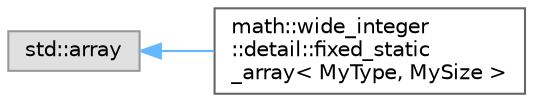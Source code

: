 digraph "Graphical Class Hierarchy"
{
 // LATEX_PDF_SIZE
  bgcolor="transparent";
  edge [fontname=Helvetica,fontsize=10,labelfontname=Helvetica,labelfontsize=10];
  node [fontname=Helvetica,fontsize=10,shape=box,height=0.2,width=0.4];
  rankdir="LR";
  Node0 [label="std::array",height=0.2,width=0.4,color="grey60", fillcolor="#E0E0E0", style="filled",tooltip=" "];
  Node0 -> Node1 [dir="back",color="steelblue1",style="solid"];
  Node1 [label="math::wide_integer\l::detail::fixed_static\l_array\< MyType, MySize \>",height=0.2,width=0.4,color="grey40", fillcolor="white", style="filled",URL="$classmath_1_1wide__integer_1_1detail_1_1fixed__static__array.html",tooltip=" "];
}

